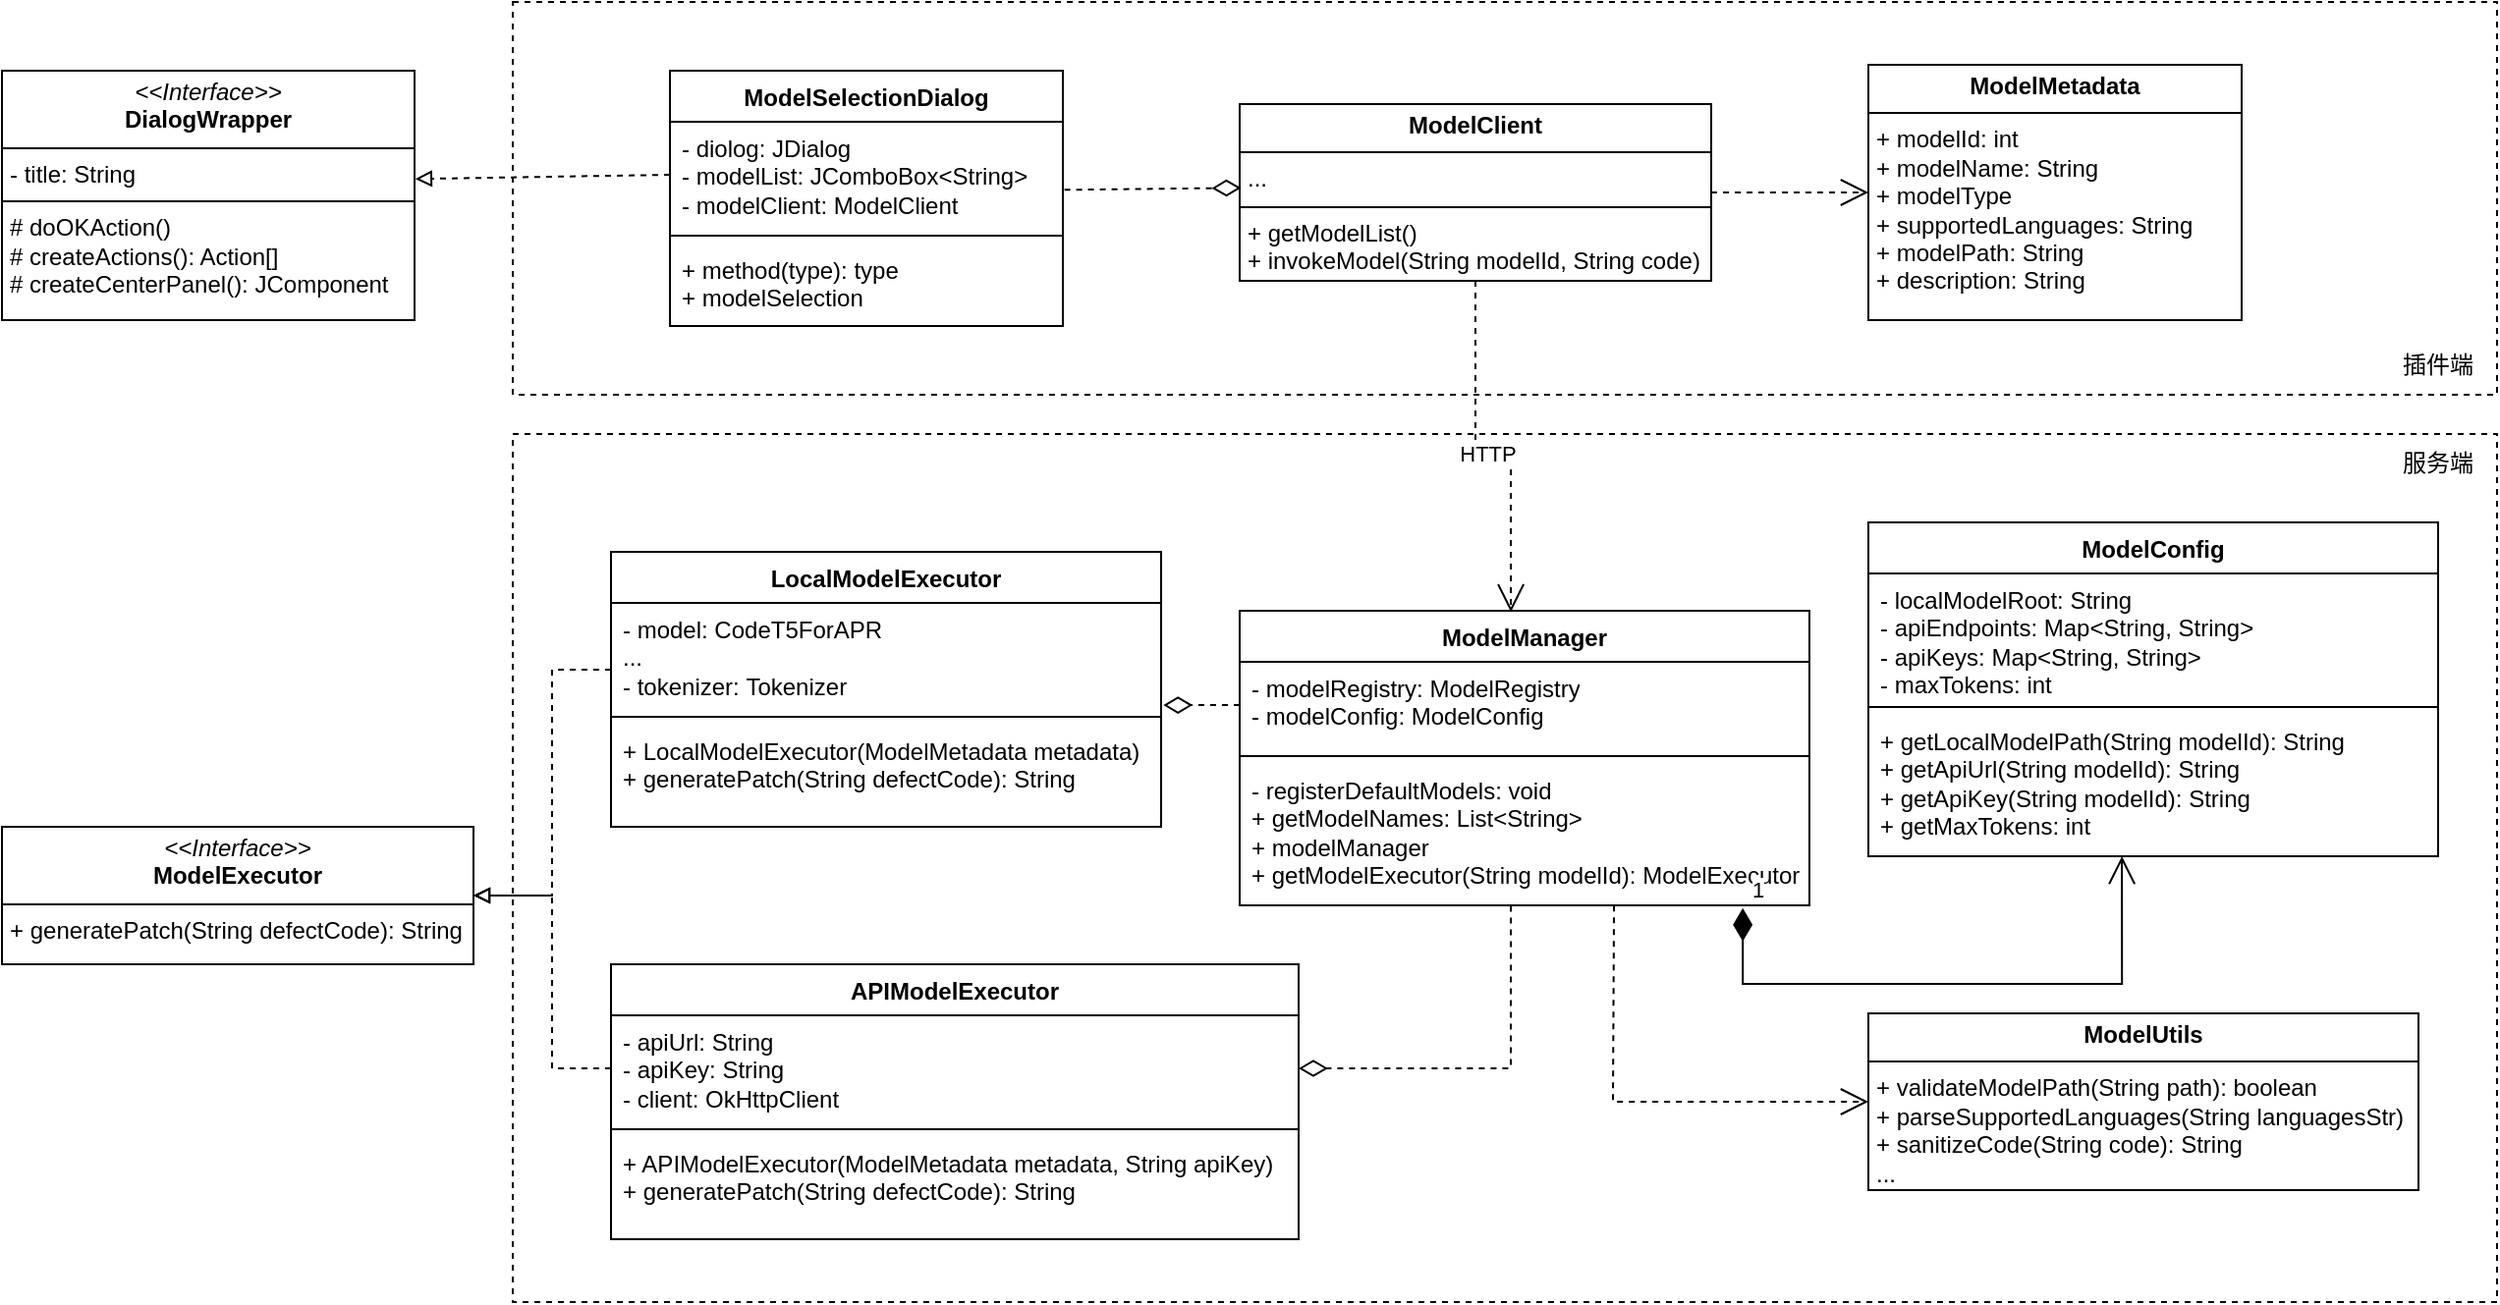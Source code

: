 <mxfile version="26.2.12">
  <diagram name="第 1 页" id="Nt6F61uxD3IZ1__urcfL">
    <mxGraphModel dx="2060" dy="767" grid="1" gridSize="10" guides="1" tooltips="1" connect="1" arrows="1" fold="1" page="1" pageScale="1" pageWidth="827" pageHeight="1169" math="0" shadow="0">
      <root>
        <mxCell id="0" />
        <mxCell id="1" parent="0" />
        <mxCell id="NfkBw3BczBmgEgGzYy1L-18" value="" style="rounded=0;whiteSpace=wrap;html=1;dashed=1;" vertex="1" parent="1">
          <mxGeometry x="-449" y="370" width="1010" height="442" as="geometry" />
        </mxCell>
        <mxCell id="NfkBw3BczBmgEgGzYy1L-17" value="" style="rounded=0;whiteSpace=wrap;html=1;dashed=1;" vertex="1" parent="1">
          <mxGeometry x="-449" y="150" width="1010" height="200" as="geometry" />
        </mxCell>
        <mxCell id="NfkBw3BczBmgEgGzYy1L-1" value="ModelSelectionDialog" style="swimlane;fontStyle=1;align=center;verticalAlign=top;childLayout=stackLayout;horizontal=1;startSize=26;horizontalStack=0;resizeParent=1;resizeParentMax=0;resizeLast=0;collapsible=1;marginBottom=0;whiteSpace=wrap;html=1;" vertex="1" parent="1">
          <mxGeometry x="-369" y="185" width="200" height="130" as="geometry" />
        </mxCell>
        <mxCell id="NfkBw3BczBmgEgGzYy1L-2" value="- diolog: JDialog&lt;div&gt;- modelList: JComboBox&amp;lt;String&amp;gt;&lt;/div&gt;&lt;div&gt;-&amp;nbsp;&lt;span style=&quot;background-color: transparent; color: light-dark(rgb(0, 0, 0), rgb(255, 255, 255));&quot;&gt;modelClient:&amp;nbsp;&lt;/span&gt;&lt;span style=&quot;background-color: transparent; color: light-dark(rgb(0, 0, 0), rgb(255, 255, 255));&quot;&gt;ModelClient&amp;nbsp;&lt;/span&gt;&lt;/div&gt;&lt;div&gt;&lt;div&gt;&lt;br&gt;&lt;/div&gt;&lt;/div&gt;" style="text;strokeColor=none;fillColor=none;align=left;verticalAlign=top;spacingLeft=4;spacingRight=4;overflow=hidden;rotatable=0;points=[[0,0.5],[1,0.5]];portConstraint=eastwest;whiteSpace=wrap;html=1;" vertex="1" parent="NfkBw3BczBmgEgGzYy1L-1">
          <mxGeometry y="26" width="200" height="54" as="geometry" />
        </mxCell>
        <mxCell id="NfkBw3BczBmgEgGzYy1L-3" value="" style="line;strokeWidth=1;fillColor=none;align=left;verticalAlign=middle;spacingTop=-1;spacingLeft=3;spacingRight=3;rotatable=0;labelPosition=right;points=[];portConstraint=eastwest;strokeColor=inherit;" vertex="1" parent="NfkBw3BczBmgEgGzYy1L-1">
          <mxGeometry y="80" width="200" height="8" as="geometry" />
        </mxCell>
        <mxCell id="NfkBw3BczBmgEgGzYy1L-4" value="+ method(type): type&lt;div&gt;+ modelSelection&lt;/div&gt;" style="text;strokeColor=none;fillColor=none;align=left;verticalAlign=top;spacingLeft=4;spacingRight=4;overflow=hidden;rotatable=0;points=[[0,0.5],[1,0.5]];portConstraint=eastwest;whiteSpace=wrap;html=1;" vertex="1" parent="NfkBw3BczBmgEgGzYy1L-1">
          <mxGeometry y="88" width="200" height="42" as="geometry" />
        </mxCell>
        <mxCell id="NfkBw3BczBmgEgGzYy1L-9" value="ModelManager" style="swimlane;fontStyle=1;align=center;verticalAlign=top;childLayout=stackLayout;horizontal=1;startSize=26;horizontalStack=0;resizeParent=1;resizeParentMax=0;resizeLast=0;collapsible=1;marginBottom=0;whiteSpace=wrap;html=1;" vertex="1" parent="1">
          <mxGeometry x="-79" y="460" width="290" height="150" as="geometry">
            <mxRectangle x="170" y="160" width="120" height="30" as="alternateBounds" />
          </mxGeometry>
        </mxCell>
        <mxCell id="NfkBw3BczBmgEgGzYy1L-10" value="- modelRegistry: ModelRegistry&lt;div&gt;-&amp;nbsp;modelConfig:&amp;nbsp;ModelConfig&lt;/div&gt;&lt;div&gt;&lt;br&gt;&lt;/div&gt;" style="text;strokeColor=none;fillColor=none;align=left;verticalAlign=top;spacingLeft=4;spacingRight=4;overflow=hidden;rotatable=0;points=[[0,0.5],[1,0.5]];portConstraint=eastwest;whiteSpace=wrap;html=1;" vertex="1" parent="NfkBw3BczBmgEgGzYy1L-9">
          <mxGeometry y="26" width="290" height="44" as="geometry" />
        </mxCell>
        <mxCell id="NfkBw3BczBmgEgGzYy1L-11" value="" style="line;strokeWidth=1;fillColor=none;align=left;verticalAlign=middle;spacingTop=-1;spacingLeft=3;spacingRight=3;rotatable=0;labelPosition=right;points=[];portConstraint=eastwest;strokeColor=inherit;" vertex="1" parent="NfkBw3BczBmgEgGzYy1L-9">
          <mxGeometry y="70" width="290" height="8" as="geometry" />
        </mxCell>
        <mxCell id="NfkBw3BczBmgEgGzYy1L-12" value="&lt;div&gt;&lt;span style=&quot;color: light-dark(rgb(0, 0, 0), rgb(255, 255, 255)); background-color: transparent;&quot;&gt;-&amp;nbsp;&lt;/span&gt;&lt;span style=&quot;background-color: transparent;&quot;&gt;registerDefaultModels: void&lt;/span&gt;&lt;/div&gt;&lt;div&gt;&lt;span style=&quot;background-color: transparent;&quot;&gt;+&amp;nbsp;&lt;/span&gt;&lt;span style=&quot;background-color: transparent;&quot;&gt;getModelNames:&amp;nbsp;&lt;/span&gt;&lt;span style=&quot;background-color: transparent;&quot;&gt;List&amp;lt;String&amp;gt;&lt;/span&gt;&lt;/div&gt;+ m&lt;span style=&quot;background-color: transparent; color: light-dark(rgb(0, 0, 0), rgb(255, 255, 255));&quot;&gt;odelManager&lt;/span&gt;&lt;div&gt;&lt;span style=&quot;background-color: transparent;&quot;&gt;+&amp;nbsp;&lt;/span&gt;&lt;span style=&quot;background-color: transparent;&quot;&gt;getModelExecutor(String modelId):&amp;nbsp;&lt;/span&gt;&lt;span style=&quot;background-color: transparent;&quot;&gt;ModelExecutor&lt;/span&gt;&lt;/div&gt;" style="text;strokeColor=none;fillColor=none;align=left;verticalAlign=top;spacingLeft=4;spacingRight=4;overflow=hidden;rotatable=0;points=[[0,0.5],[1,0.5]];portConstraint=eastwest;whiteSpace=wrap;html=1;" vertex="1" parent="NfkBw3BczBmgEgGzYy1L-9">
          <mxGeometry y="78" width="290" height="72" as="geometry" />
        </mxCell>
        <mxCell id="NfkBw3BczBmgEgGzYy1L-13" value="LocalModelExecutor" style="swimlane;fontStyle=1;align=center;verticalAlign=top;childLayout=stackLayout;horizontal=1;startSize=26;horizontalStack=0;resizeParent=1;resizeParentMax=0;resizeLast=0;collapsible=1;marginBottom=0;whiteSpace=wrap;html=1;" vertex="1" parent="1">
          <mxGeometry x="-399" y="430" width="280" height="140" as="geometry" />
        </mxCell>
        <mxCell id="NfkBw3BczBmgEgGzYy1L-14" value="- model:&amp;nbsp;CodeT5ForAPR&lt;div&gt;...&lt;br&gt;&lt;div&gt;-&amp;nbsp;&lt;span style=&quot;background-color: transparent; color: light-dark(rgb(0, 0, 0), rgb(255, 255, 255));&quot;&gt;tokenizer:&amp;nbsp;&lt;/span&gt;&lt;span style=&quot;background-color: transparent; color: light-dark(rgb(0, 0, 0), rgb(255, 255, 255));&quot;&gt;Tokenizer&amp;nbsp;&lt;/span&gt;&lt;/div&gt;&lt;div&gt;&lt;div&gt;&lt;br&gt;&lt;div&gt;&lt;br&gt;&lt;/div&gt;&lt;/div&gt;&lt;/div&gt;&lt;/div&gt;" style="text;strokeColor=none;fillColor=none;align=left;verticalAlign=top;spacingLeft=4;spacingRight=4;overflow=hidden;rotatable=0;points=[[0,0.5],[1,0.5]];portConstraint=eastwest;whiteSpace=wrap;html=1;" vertex="1" parent="NfkBw3BczBmgEgGzYy1L-13">
          <mxGeometry y="26" width="280" height="54" as="geometry" />
        </mxCell>
        <mxCell id="NfkBw3BczBmgEgGzYy1L-15" value="" style="line;strokeWidth=1;fillColor=none;align=left;verticalAlign=middle;spacingTop=-1;spacingLeft=3;spacingRight=3;rotatable=0;labelPosition=right;points=[];portConstraint=eastwest;strokeColor=inherit;" vertex="1" parent="NfkBw3BczBmgEgGzYy1L-13">
          <mxGeometry y="80" width="280" height="8" as="geometry" />
        </mxCell>
        <mxCell id="NfkBw3BczBmgEgGzYy1L-16" value="+ LocalModelExecutor(ModelMetadata metadata)&lt;div&gt;+&amp;nbsp;generatePatch(String defectCode): String&lt;/div&gt;" style="text;strokeColor=none;fillColor=none;align=left;verticalAlign=top;spacingLeft=4;spacingRight=4;overflow=hidden;rotatable=0;points=[[0,0.5],[1,0.5]];portConstraint=eastwest;whiteSpace=wrap;html=1;" vertex="1" parent="NfkBw3BczBmgEgGzYy1L-13">
          <mxGeometry y="88" width="280" height="52" as="geometry" />
        </mxCell>
        <mxCell id="NfkBw3BczBmgEgGzYy1L-24" value="APIModelExecutor" style="swimlane;fontStyle=1;align=center;verticalAlign=top;childLayout=stackLayout;horizontal=1;startSize=26;horizontalStack=0;resizeParent=1;resizeParentMax=0;resizeLast=0;collapsible=1;marginBottom=0;whiteSpace=wrap;html=1;" vertex="1" parent="1">
          <mxGeometry x="-399" y="640" width="350" height="140" as="geometry" />
        </mxCell>
        <mxCell id="NfkBw3BczBmgEgGzYy1L-25" value="- apiUrl: String&amp;nbsp;&lt;div&gt;- apiKey: String&lt;/div&gt;&lt;div&gt;&lt;span style=&quot;background-color: transparent; color: light-dark(rgb(0, 0, 0), rgb(255, 255, 255));&quot;&gt;- client:&amp;nbsp;&lt;/span&gt;OkHttpClient&amp;nbsp;&lt;/div&gt;" style="text;strokeColor=none;fillColor=none;align=left;verticalAlign=top;spacingLeft=4;spacingRight=4;overflow=hidden;rotatable=0;points=[[0,0.5],[1,0.5]];portConstraint=eastwest;whiteSpace=wrap;html=1;" vertex="1" parent="NfkBw3BczBmgEgGzYy1L-24">
          <mxGeometry y="26" width="350" height="54" as="geometry" />
        </mxCell>
        <mxCell id="NfkBw3BczBmgEgGzYy1L-26" value="" style="line;strokeWidth=1;fillColor=none;align=left;verticalAlign=middle;spacingTop=-1;spacingLeft=3;spacingRight=3;rotatable=0;labelPosition=right;points=[];portConstraint=eastwest;strokeColor=inherit;" vertex="1" parent="NfkBw3BczBmgEgGzYy1L-24">
          <mxGeometry y="80" width="350" height="8" as="geometry" />
        </mxCell>
        <mxCell id="NfkBw3BczBmgEgGzYy1L-27" value="+ APIModelExecutor(ModelMetadata metadata, String apiKey)&lt;div&gt;+&amp;nbsp;generatePatch(String defectCode): String&lt;/div&gt;&lt;div&gt;&amp;nbsp;&lt;/div&gt;" style="text;strokeColor=none;fillColor=none;align=left;verticalAlign=top;spacingLeft=4;spacingRight=4;overflow=hidden;rotatable=0;points=[[0,0.5],[1,0.5]];portConstraint=eastwest;whiteSpace=wrap;html=1;" vertex="1" parent="NfkBw3BczBmgEgGzYy1L-24">
          <mxGeometry y="88" width="350" height="52" as="geometry" />
        </mxCell>
        <mxCell id="NfkBw3BczBmgEgGzYy1L-20" value="ModelConfig" style="swimlane;fontStyle=1;align=center;verticalAlign=top;childLayout=stackLayout;horizontal=1;startSize=26;horizontalStack=0;resizeParent=1;resizeParentMax=0;resizeLast=0;collapsible=1;marginBottom=0;whiteSpace=wrap;html=1;" vertex="1" parent="1">
          <mxGeometry x="241" y="415" width="290" height="170" as="geometry" />
        </mxCell>
        <mxCell id="NfkBw3BczBmgEgGzYy1L-21" value="- localModelRoot: String&amp;nbsp;&lt;div&gt;-&amp;nbsp;apiEndpoints:&amp;nbsp;Map&amp;lt;String, String&amp;gt;&lt;/div&gt;&lt;div&gt;-&amp;nbsp;apiKeys:&amp;nbsp;&lt;span style=&quot;background-color: transparent; color: light-dark(rgb(0, 0, 0), rgb(255, 255, 255));&quot;&gt;Map&amp;lt;String, String&amp;gt;&lt;/span&gt;&lt;/div&gt;&lt;div&gt;&lt;span style=&quot;background-color: transparent; color: light-dark(rgb(0, 0, 0), rgb(255, 255, 255));&quot;&gt;-&amp;nbsp;&lt;/span&gt;&lt;span style=&quot;background-color: transparent;&quot;&gt;maxTokens: int&lt;/span&gt;&lt;/div&gt;&lt;div&gt;&lt;br&gt;&lt;/div&gt;" style="text;strokeColor=none;fillColor=none;align=left;verticalAlign=top;spacingLeft=4;spacingRight=4;overflow=hidden;rotatable=0;points=[[0,0.5],[1,0.5]];portConstraint=eastwest;whiteSpace=wrap;html=1;" vertex="1" parent="NfkBw3BczBmgEgGzYy1L-20">
          <mxGeometry y="26" width="290" height="64" as="geometry" />
        </mxCell>
        <mxCell id="NfkBw3BczBmgEgGzYy1L-22" value="" style="line;strokeWidth=1;fillColor=none;align=left;verticalAlign=middle;spacingTop=-1;spacingLeft=3;spacingRight=3;rotatable=0;labelPosition=right;points=[];portConstraint=eastwest;strokeColor=inherit;" vertex="1" parent="NfkBw3BczBmgEgGzYy1L-20">
          <mxGeometry y="90" width="290" height="8" as="geometry" />
        </mxCell>
        <mxCell id="NfkBw3BczBmgEgGzYy1L-23" value="&lt;div&gt;&lt;span style=&quot;background-color: transparent;&quot;&gt;+&amp;nbsp;&lt;/span&gt;&lt;span style=&quot;background-color: transparent;&quot;&gt;getLocalModelPath(String modelId): String&lt;/span&gt;&lt;/div&gt;&lt;div&gt;+&amp;nbsp;getApiUrl(String modelId): String&lt;/div&gt;&lt;div&gt;+&amp;nbsp;getApiKey(String modelId): String&lt;/div&gt;&lt;div&gt;+&amp;nbsp;getMaxTokens: int&lt;/div&gt;" style="text;strokeColor=none;fillColor=none;align=left;verticalAlign=top;spacingLeft=4;spacingRight=4;overflow=hidden;rotatable=0;points=[[0,0.5],[1,0.5]];portConstraint=eastwest;whiteSpace=wrap;html=1;" vertex="1" parent="NfkBw3BczBmgEgGzYy1L-20">
          <mxGeometry y="98" width="290" height="72" as="geometry" />
        </mxCell>
        <mxCell id="NfkBw3BczBmgEgGzYy1L-29" value="&lt;p style=&quot;margin:0px;margin-top:4px;text-align:center;&quot;&gt;&lt;i&gt;&amp;lt;&amp;lt;Interface&amp;gt;&amp;gt;&lt;/i&gt;&lt;br&gt;&lt;span style=&quot;font-weight: 700;&quot;&gt;ModelExecutor&lt;/span&gt;&lt;/p&gt;&lt;hr size=&quot;1&quot; style=&quot;border-style:solid;&quot;&gt;&lt;p style=&quot;margin:0px;margin-left:4px;&quot;&gt;+ generatePatch(String defectCode): String&lt;br&gt;&lt;/p&gt;" style="verticalAlign=top;align=left;overflow=fill;html=1;whiteSpace=wrap;" vertex="1" parent="1">
          <mxGeometry x="-709" y="570" width="240" height="70" as="geometry" />
        </mxCell>
        <mxCell id="NfkBw3BczBmgEgGzYy1L-30" value="&lt;p style=&quot;margin:0px;margin-top:4px;text-align:center;&quot;&gt;&lt;b&gt;ModelMetadata&lt;/b&gt;&lt;/p&gt;&lt;hr size=&quot;1&quot; style=&quot;border-style:solid;&quot;&gt;&lt;p style=&quot;margin:0px;margin-left:4px;&quot;&gt;+ modelId: int&lt;/p&gt;&lt;p style=&quot;margin:0px;margin-left:4px;&quot;&gt;+&amp;nbsp;modelName: String&lt;/p&gt;&lt;p style=&quot;margin:0px;margin-left:4px;&quot;&gt;+&amp;nbsp;modelType&lt;/p&gt;&lt;p style=&quot;margin:0px;margin-left:4px;&quot;&gt;+&amp;nbsp;supportedLanguages: String&lt;/p&gt;&lt;p style=&quot;margin:0px;margin-left:4px;&quot;&gt;+&amp;nbsp;modelPath: String&lt;/p&gt;&lt;p style=&quot;margin:0px;margin-left:4px;&quot;&gt;+&amp;nbsp;description: String&lt;/p&gt;" style="verticalAlign=top;align=left;overflow=fill;html=1;whiteSpace=wrap;" vertex="1" parent="1">
          <mxGeometry x="241" y="182" width="190" height="130" as="geometry" />
        </mxCell>
        <mxCell id="NfkBw3BczBmgEgGzYy1L-31" value="&lt;p style=&quot;margin:0px;margin-top:4px;text-align:center;&quot;&gt;&lt;b&gt;ModelUtils&lt;/b&gt;&lt;/p&gt;&lt;hr size=&quot;1&quot; style=&quot;border-style:solid;&quot;&gt;&lt;p style=&quot;margin:0px;margin-left:4px;&quot;&gt;+ validateModelPath(String path): boolean&lt;/p&gt;&lt;p style=&quot;margin:0px;margin-left:4px;&quot;&gt;+&amp;nbsp;parseSupportedLanguages(String languagesStr)&lt;/p&gt;&lt;p style=&quot;margin:0px;margin-left:4px;&quot;&gt;+ sanitizeCode(String code): String&lt;/p&gt;&lt;p style=&quot;margin:0px;margin-left:4px;&quot;&gt;...&lt;/p&gt;&lt;p style=&quot;margin:0px;margin-left:4px;&quot;&gt;&lt;br&gt;&lt;/p&gt;" style="verticalAlign=top;align=left;overflow=fill;html=1;whiteSpace=wrap;" vertex="1" parent="1">
          <mxGeometry x="241" y="665" width="280" height="90" as="geometry" />
        </mxCell>
        <mxCell id="NfkBw3BczBmgEgGzYy1L-34" value="&lt;p style=&quot;margin:0px;margin-top:4px;text-align:center;&quot;&gt;&lt;i&gt;&amp;lt;&amp;lt;Interface&amp;gt;&amp;gt;&lt;/i&gt;&lt;br&gt;&lt;b&gt;DialogWrapper&lt;/b&gt;&lt;/p&gt;&lt;hr size=&quot;1&quot; style=&quot;border-style:solid;&quot;&gt;&lt;p style=&quot;margin:0px;margin-left:4px;&quot;&gt;- title: String&lt;/p&gt;&lt;hr size=&quot;1&quot; style=&quot;border-style:solid;&quot;&gt;&lt;p style=&quot;margin:0px;margin-left:4px;&quot;&gt;# doOKAction()&lt;/p&gt;&lt;p style=&quot;margin:0px;margin-left:4px;&quot;&gt;# createActions(): Action[]&lt;/p&gt;&lt;p style=&quot;margin:0px;margin-left:4px;&quot;&gt;# createCenterPanel(): JComponent&lt;/p&gt;&lt;div&gt;&lt;br&gt;&lt;/div&gt;" style="verticalAlign=top;align=left;overflow=fill;html=1;whiteSpace=wrap;" vertex="1" parent="1">
          <mxGeometry x="-709" y="185" width="210" height="127" as="geometry" />
        </mxCell>
        <mxCell id="NfkBw3BczBmgEgGzYy1L-35" value="&lt;p style=&quot;margin:0px;margin-top:4px;text-align:center;&quot;&gt;&lt;b&gt;ModelClient&lt;/b&gt;&lt;/p&gt;&lt;hr size=&quot;1&quot; style=&quot;border-style:solid;&quot;&gt;&lt;p style=&quot;margin:0px;margin-left:4px;&quot;&gt;...&lt;/p&gt;&lt;hr size=&quot;1&quot; style=&quot;border-style:solid;&quot;&gt;&lt;p style=&quot;margin:0px;margin-left:4px;&quot;&gt;+ getModelList()&lt;/p&gt;&lt;p style=&quot;margin:0px;margin-left:4px;&quot;&gt;+&amp;nbsp;invokeModel(String modelId, String code)&lt;/p&gt;" style="verticalAlign=top;align=left;overflow=fill;html=1;whiteSpace=wrap;" vertex="1" parent="1">
          <mxGeometry x="-79" y="202" width="240" height="90" as="geometry" />
        </mxCell>
        <mxCell id="NfkBw3BczBmgEgGzYy1L-36" value="插件端" style="text;html=1;align=center;verticalAlign=middle;whiteSpace=wrap;rounded=0;" vertex="1" parent="1">
          <mxGeometry x="501" y="320" width="60" height="30" as="geometry" />
        </mxCell>
        <mxCell id="NfkBw3BczBmgEgGzYy1L-37" value="服务端" style="text;html=1;align=center;verticalAlign=middle;whiteSpace=wrap;rounded=0;" vertex="1" parent="1">
          <mxGeometry x="501" y="370" width="60" height="30" as="geometry" />
        </mxCell>
        <mxCell id="NfkBw3BczBmgEgGzYy1L-41" value="" style="endArrow=block;dashed=1;html=1;rounded=0;exitX=0;exitY=0.5;exitDx=0;exitDy=0;entryX=1.002;entryY=0.434;entryDx=0;entryDy=0;endFill=0;entryPerimeter=0;" edge="1" parent="1" source="NfkBw3BczBmgEgGzYy1L-2" target="NfkBw3BczBmgEgGzYy1L-34">
          <mxGeometry width="160" relative="1" as="geometry">
            <mxPoint x="-459" y="230" as="sourcePoint" />
            <mxPoint x="-299" y="230" as="targetPoint" />
          </mxGeometry>
        </mxCell>
        <mxCell id="NfkBw3BczBmgEgGzYy1L-42" value="" style="endArrow=block;dashed=1;html=1;rounded=0;exitX=0;exitY=0.5;exitDx=0;exitDy=0;entryX=1;entryY=0.5;entryDx=0;entryDy=0;endFill=0;" edge="1" parent="1" target="NfkBw3BczBmgEgGzYy1L-29">
          <mxGeometry width="160" relative="1" as="geometry">
            <mxPoint x="-399" y="490" as="sourcePoint" />
            <mxPoint x="-529" y="492" as="targetPoint" />
            <Array as="points">
              <mxPoint x="-429" y="490" />
              <mxPoint x="-429" y="605" />
            </Array>
          </mxGeometry>
        </mxCell>
        <mxCell id="NfkBw3BczBmgEgGzYy1L-43" value="" style="endArrow=block;dashed=1;html=1;rounded=0;exitX=0;exitY=0.5;exitDx=0;exitDy=0;entryX=1;entryY=0.5;entryDx=0;entryDy=0;endFill=0;" edge="1" parent="1" source="NfkBw3BczBmgEgGzYy1L-25" target="NfkBw3BczBmgEgGzYy1L-29">
          <mxGeometry width="160" relative="1" as="geometry">
            <mxPoint x="-389" y="500" as="sourcePoint" />
            <mxPoint x="-459" y="615" as="targetPoint" />
            <Array as="points">
              <mxPoint x="-429" y="693" />
              <mxPoint x="-429" y="605" />
              <mxPoint x="-439" y="605" />
            </Array>
          </mxGeometry>
        </mxCell>
        <mxCell id="NfkBw3BczBmgEgGzYy1L-45" value="HTTP" style="endArrow=open;endSize=12;dashed=1;html=1;rounded=0;exitX=0.5;exitY=1;exitDx=0;exitDy=0;entryX=0.476;entryY=0.004;entryDx=0;entryDy=0;entryPerimeter=0;" edge="1" parent="1" source="NfkBw3BczBmgEgGzYy1L-35" target="NfkBw3BczBmgEgGzYy1L-9">
          <mxGeometry width="160" relative="1" as="geometry">
            <mxPoint x="-69" y="400" as="sourcePoint" />
            <mxPoint x="91" y="400" as="targetPoint" />
            <Array as="points">
              <mxPoint x="41" y="380" />
              <mxPoint x="59" y="380" />
            </Array>
          </mxGeometry>
        </mxCell>
        <mxCell id="NfkBw3BczBmgEgGzYy1L-46" value="" style="endArrow=diamondThin;endSize=12;dashed=1;html=1;rounded=0;exitX=0;exitY=0.5;exitDx=0;exitDy=0;entryX=1.004;entryY=0.964;entryDx=0;entryDy=0;entryPerimeter=0;endFill=0;" edge="1" parent="1" source="NfkBw3BczBmgEgGzYy1L-10" target="NfkBw3BczBmgEgGzYy1L-14">
          <mxGeometry width="160" relative="1" as="geometry">
            <mxPoint x="-39" y="450" as="sourcePoint" />
            <mxPoint x="-99" y="510" as="targetPoint" />
          </mxGeometry>
        </mxCell>
        <mxCell id="NfkBw3BczBmgEgGzYy1L-48" value="" style="endArrow=diamondThin;endSize=12;dashed=1;html=1;rounded=0;exitX=0.476;exitY=1.004;exitDx=0;exitDy=0;exitPerimeter=0;entryX=1;entryY=0.5;entryDx=0;entryDy=0;endFill=0;" edge="1" parent="1" source="NfkBw3BczBmgEgGzYy1L-12" target="NfkBw3BczBmgEgGzYy1L-25">
          <mxGeometry width="160" relative="1" as="geometry">
            <mxPoint x="-49" y="620" as="sourcePoint" />
            <mxPoint x="111" y="620" as="targetPoint" />
            <Array as="points">
              <mxPoint x="59" y="693" />
            </Array>
          </mxGeometry>
        </mxCell>
        <mxCell id="NfkBw3BczBmgEgGzYy1L-49" value="" style="endArrow=diamondThin;endSize=12;dashed=1;html=1;rounded=0;exitX=1.004;exitY=0.642;exitDx=0;exitDy=0;entryX=0.003;entryY=0.474;entryDx=0;entryDy=0;exitPerimeter=0;entryPerimeter=0;endFill=0;" edge="1" parent="1" source="NfkBw3BczBmgEgGzYy1L-2" target="NfkBw3BczBmgEgGzYy1L-35">
          <mxGeometry width="160" relative="1" as="geometry">
            <mxPoint x="-109" y="330" as="sourcePoint" />
            <mxPoint x="51" y="330" as="targetPoint" />
          </mxGeometry>
        </mxCell>
        <mxCell id="NfkBw3BczBmgEgGzYy1L-50" value="" style="endArrow=open;endSize=12;dashed=1;html=1;rounded=0;exitX=1;exitY=0.5;exitDx=0;exitDy=0;entryX=0;entryY=0.5;entryDx=0;entryDy=0;" edge="1" parent="1" source="NfkBw3BczBmgEgGzYy1L-35" target="NfkBw3BczBmgEgGzYy1L-30">
          <mxGeometry width="160" relative="1" as="geometry">
            <mxPoint x="171" y="240" as="sourcePoint" />
            <mxPoint x="331" y="240" as="targetPoint" />
          </mxGeometry>
        </mxCell>
        <mxCell id="NfkBw3BczBmgEgGzYy1L-51" value="1" style="endArrow=open;html=1;endSize=12;startArrow=diamondThin;startSize=14;startFill=1;edgeStyle=orthogonalEdgeStyle;align=left;verticalAlign=bottom;rounded=0;exitX=0.883;exitY=1.019;exitDx=0;exitDy=0;exitPerimeter=0;entryX=0.445;entryY=1;entryDx=0;entryDy=0;entryPerimeter=0;" edge="1" parent="1" source="NfkBw3BczBmgEgGzYy1L-12" target="NfkBw3BczBmgEgGzYy1L-23">
          <mxGeometry x="-1" y="3" relative="1" as="geometry">
            <mxPoint x="211" y="560" as="sourcePoint" />
            <mxPoint x="371" y="560" as="targetPoint" />
            <Array as="points">
              <mxPoint x="177" y="650" />
              <mxPoint x="370" y="650" />
            </Array>
          </mxGeometry>
        </mxCell>
        <mxCell id="NfkBw3BczBmgEgGzYy1L-52" value="" style="endArrow=open;endSize=12;dashed=1;html=1;rounded=0;exitX=0.657;exitY=1.001;exitDx=0;exitDy=0;entryX=0;entryY=0.5;entryDx=0;entryDy=0;exitPerimeter=0;" edge="1" parent="1" source="NfkBw3BczBmgEgGzYy1L-12" target="NfkBw3BczBmgEgGzYy1L-31">
          <mxGeometry width="160" relative="1" as="geometry">
            <mxPoint x="121" y="720" as="sourcePoint" />
            <mxPoint x="201" y="720" as="targetPoint" />
            <Array as="points">
              <mxPoint x="111" y="710" />
            </Array>
          </mxGeometry>
        </mxCell>
      </root>
    </mxGraphModel>
  </diagram>
</mxfile>

